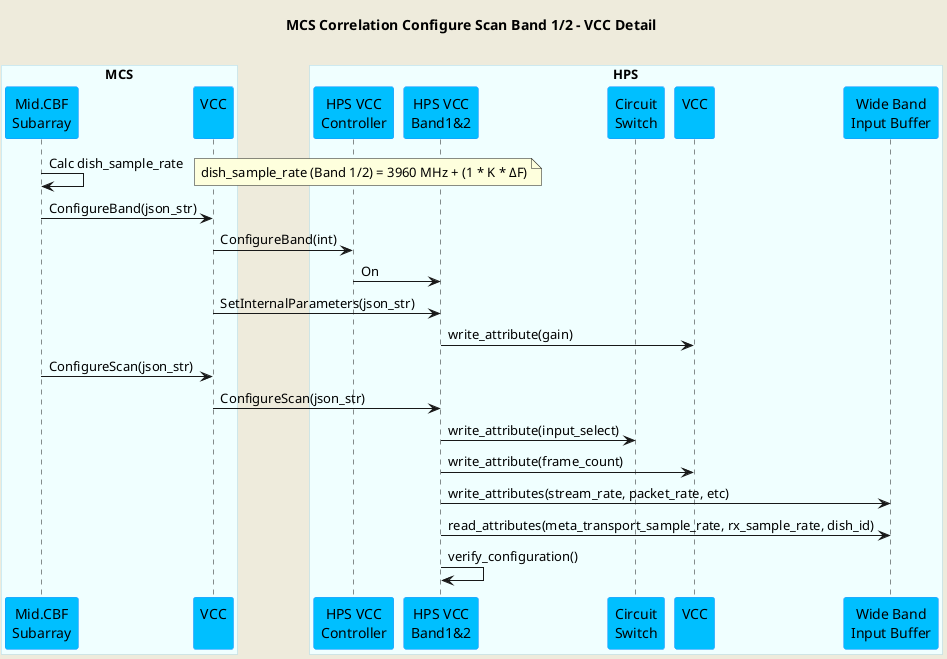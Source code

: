 @startuml
'https://plantuml.com/sequence-diagram

skinparam backgroundColor #EEEBDC
skinparam sequence {
ParticipantBorderColor DodgerBlue
ParticipantBackgroundColor DeepSkyBlue
ActorBorderColor DarkGreen
ActorBackgroundColor Green
BoxBorderColor LightBlue
BoxBackgroundColor #F0FFFF
}

title MCS Correlation Configure Scan Band 1/2 - VCC Detail\n

box "MCS"
participant "Mid.CBF\nSubarray" as subarray
participant "VCC\n" as vcc
end box

box "HPS"
participant "HPS VCC\nController" as hpsvcc
participant "HPS VCC\nBand1&2" as vccband1
participant "Circuit\nSwitch" as cs
participant "VCC\n" as vccdevice
participant "Wide Band\nInput Buffer" as wb
end box

subarray    -> subarray     : Calc dish_sample_rate
note right                  : dish_sample_rate (Band 1/2) = 3960 MHz + (1 * K * <U+0394>F)
subarray    -> vcc          : ConfigureBand(json_str)
vcc         -> hpsvcc       : ConfigureBand(int)
hpsvcc      -> vccband1     : On
vcc         -> vccband1     : SetInternalParameters(json_str)
vccband1    -> vccdevice    : write_attribute(gain)
subarray    -> vcc          : ConfigureScan(json_str)
vcc         -> vccband1     : ConfigureScan(json_str)
vccband1    -> cs           : write_attribute(input_select)
vccband1    -> vccdevice    : write_attribute(frame_count)
vccband1    -> wb           : write_attributes(stream_rate, packet_rate, etc)
vccband1    -> wb           : read_attributes(meta_transport_sample_rate, rx_sample_rate, dish_id)
vccband1    -> vccband1     : verify_configuration()



@enduml
